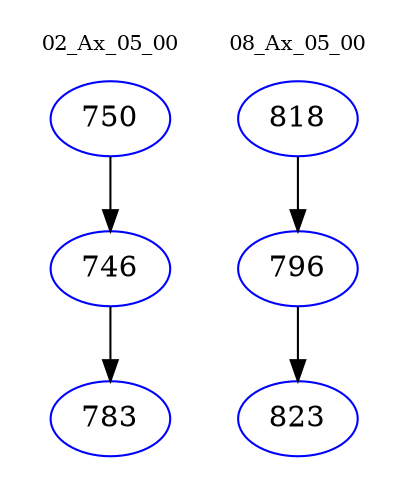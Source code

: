 digraph{
subgraph cluster_0 {
color = white
label = "02_Ax_05_00";
fontsize=10;
T0_750 [label="750", color="blue"]
T0_750 -> T0_746 [color="black"]
T0_746 [label="746", color="blue"]
T0_746 -> T0_783 [color="black"]
T0_783 [label="783", color="blue"]
}
subgraph cluster_1 {
color = white
label = "08_Ax_05_00";
fontsize=10;
T1_818 [label="818", color="blue"]
T1_818 -> T1_796 [color="black"]
T1_796 [label="796", color="blue"]
T1_796 -> T1_823 [color="black"]
T1_823 [label="823", color="blue"]
}
}
